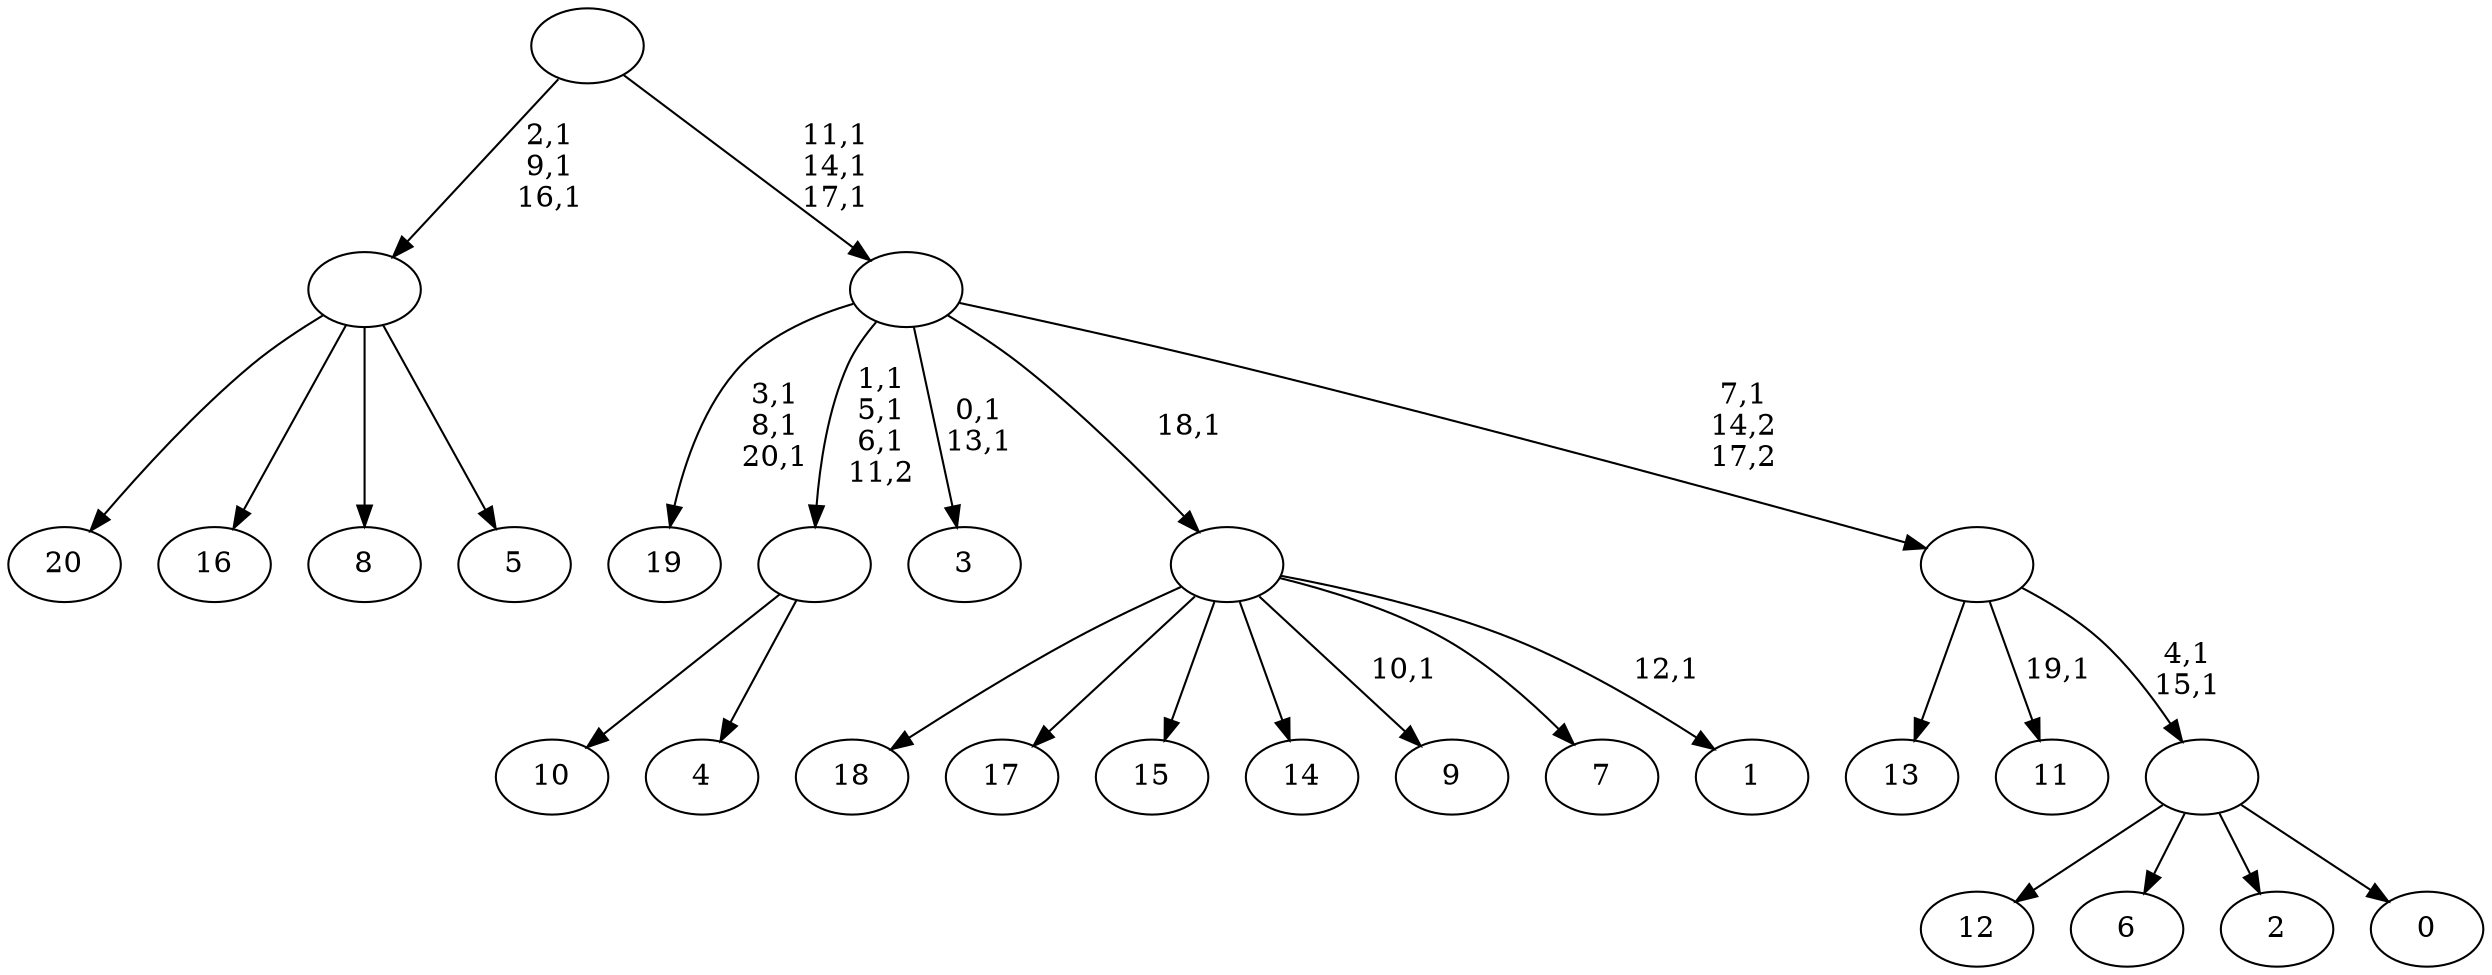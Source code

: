 digraph T {
	42 [label="20"]
	41 [label="19"]
	37 [label="18"]
	36 [label="17"]
	35 [label="16"]
	34 [label="15"]
	33 [label="14"]
	32 [label="13"]
	31 [label="12"]
	30 [label="11"]
	28 [label="10"]
	27 [label="9"]
	25 [label="8"]
	24 [label="7"]
	23 [label="6"]
	22 [label="5"]
	21 [label=""]
	18 [label="4"]
	17 [label=""]
	14 [label="3"]
	11 [label="2"]
	10 [label="1"]
	8 [label=""]
	7 [label="0"]
	6 [label=""]
	4 [label=""]
	3 [label=""]
	0 [label=""]
	21 -> 42 [label=""]
	21 -> 35 [label=""]
	21 -> 25 [label=""]
	21 -> 22 [label=""]
	17 -> 28 [label=""]
	17 -> 18 [label=""]
	8 -> 10 [label="12,1"]
	8 -> 27 [label="10,1"]
	8 -> 37 [label=""]
	8 -> 36 [label=""]
	8 -> 34 [label=""]
	8 -> 33 [label=""]
	8 -> 24 [label=""]
	6 -> 31 [label=""]
	6 -> 23 [label=""]
	6 -> 11 [label=""]
	6 -> 7 [label=""]
	4 -> 6 [label="4,1\n15,1"]
	4 -> 30 [label="19,1"]
	4 -> 32 [label=""]
	3 -> 14 [label="0,1\n13,1"]
	3 -> 17 [label="1,1\n5,1\n6,1\n11,2"]
	3 -> 41 [label="3,1\n8,1\n20,1"]
	3 -> 8 [label="18,1"]
	3 -> 4 [label="7,1\n14,2\n17,2"]
	0 -> 3 [label="11,1\n14,1\n17,1"]
	0 -> 21 [label="2,1\n9,1\n16,1"]
}
